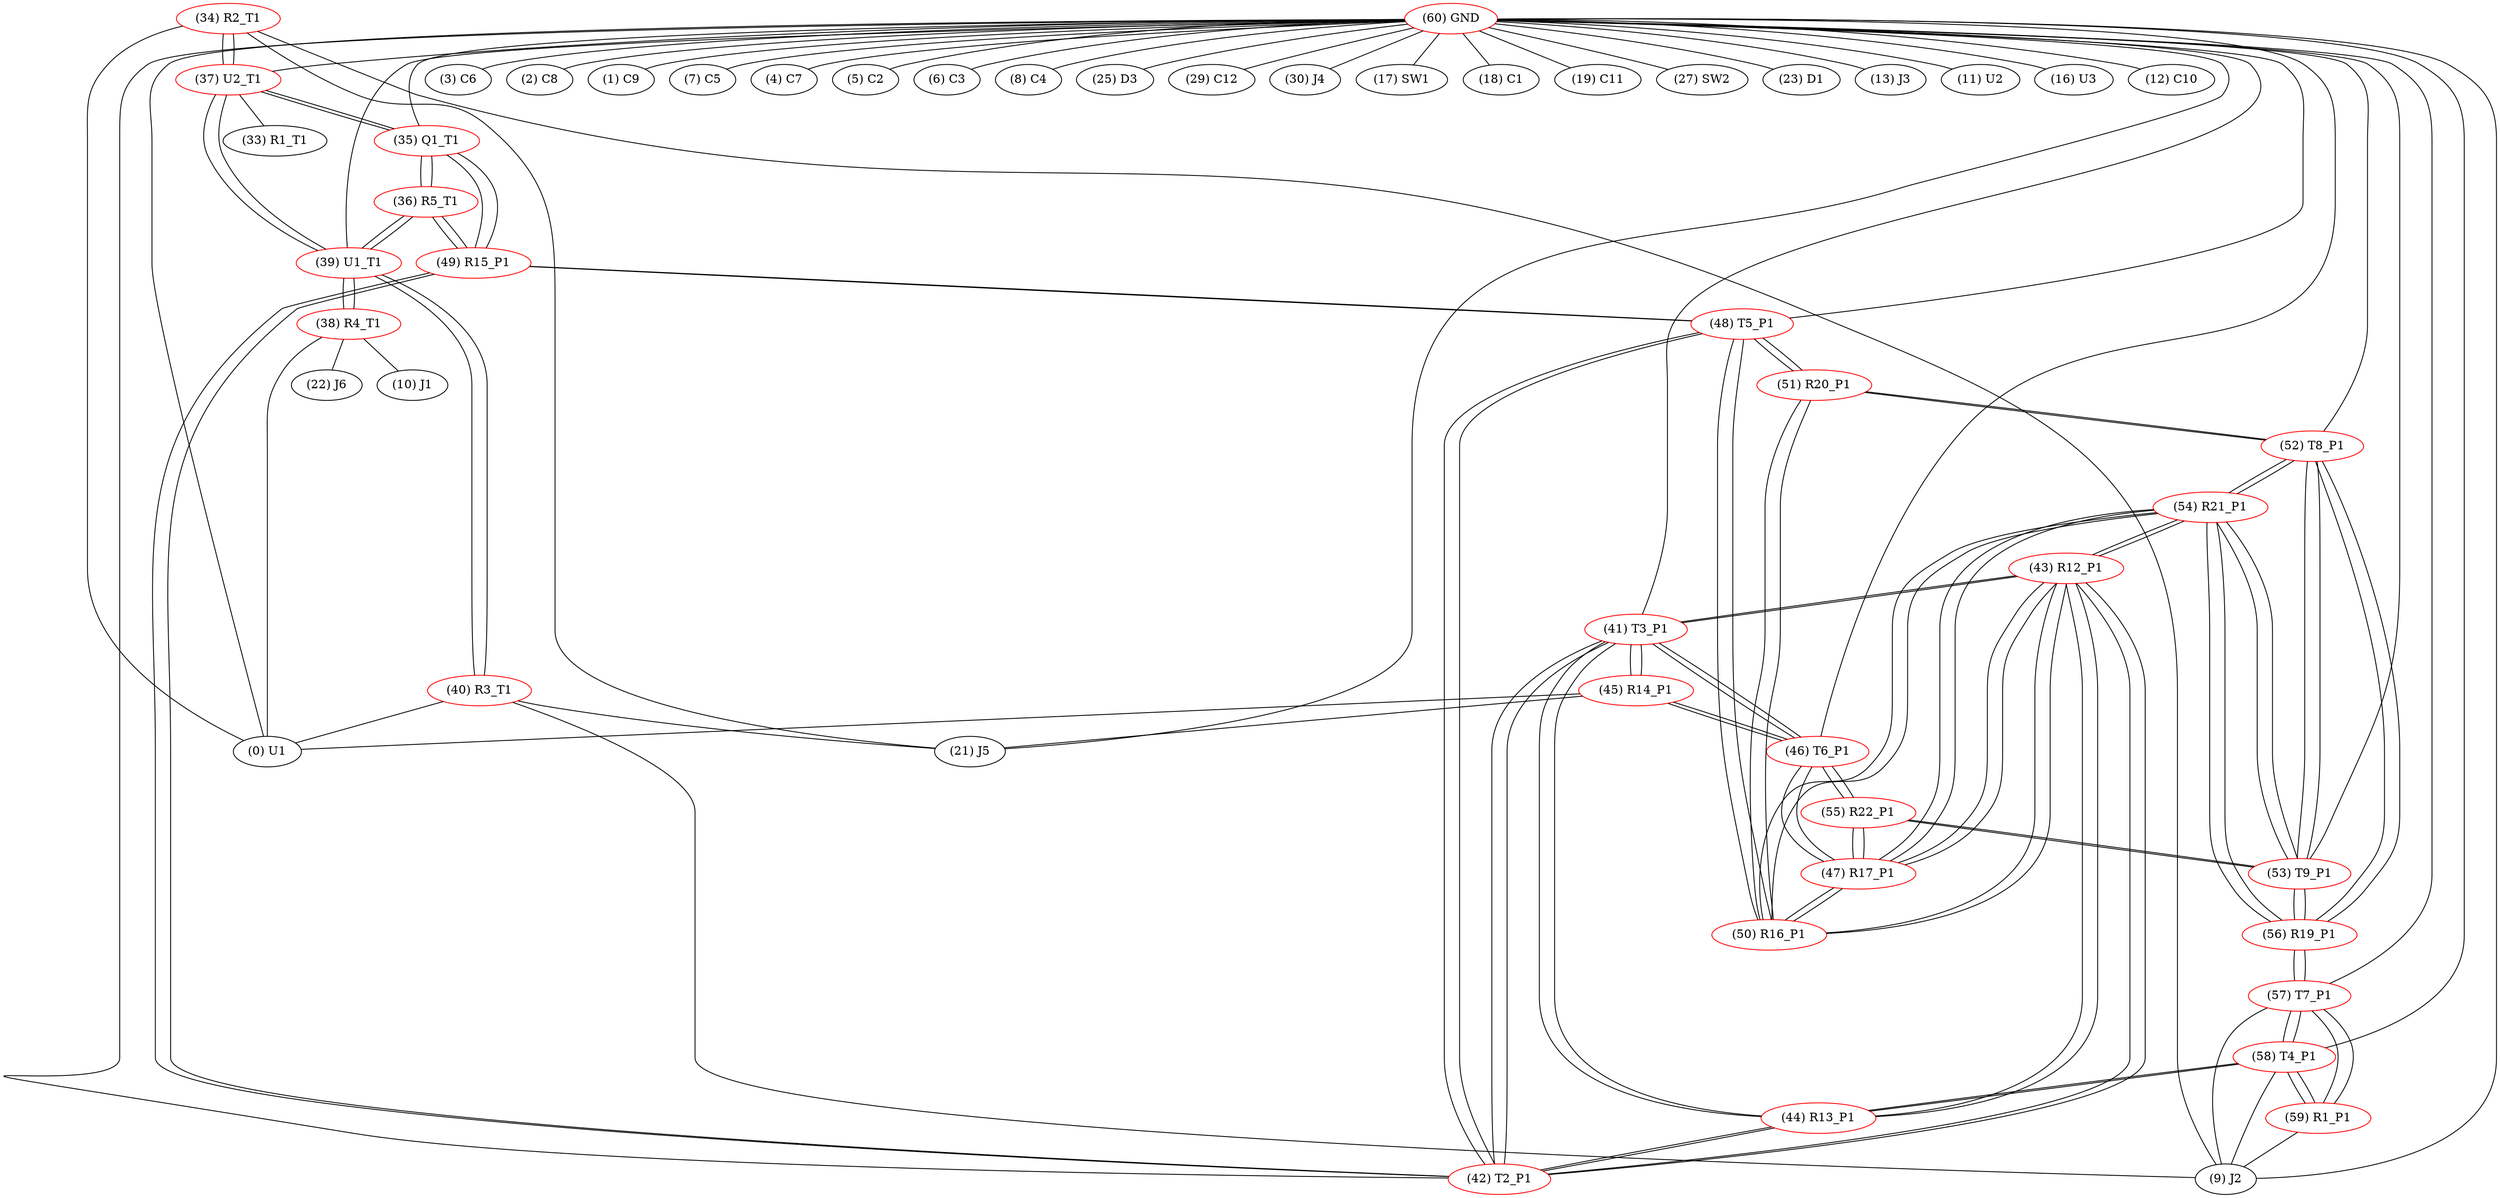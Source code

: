 graph {
	34 [label="(34) R2_T1" color=red]
	21 [label="(21) J5"]
	0 [label="(0) U1"]
	9 [label="(9) J2"]
	37 [label="(37) U2_T1"]
	35 [label="(35) Q1_T1" color=red]
	37 [label="(37) U2_T1"]
	49 [label="(49) R15_P1"]
	36 [label="(36) R5_T1"]
	36 [label="(36) R5_T1" color=red]
	39 [label="(39) U1_T1"]
	49 [label="(49) R15_P1"]
	35 [label="(35) Q1_T1"]
	37 [label="(37) U2_T1" color=red]
	34 [label="(34) R2_T1"]
	39 [label="(39) U1_T1"]
	33 [label="(33) R1_T1"]
	35 [label="(35) Q1_T1"]
	38 [label="(38) R4_T1" color=red]
	0 [label="(0) U1"]
	22 [label="(22) J6"]
	10 [label="(10) J1"]
	39 [label="(39) U1_T1"]
	39 [label="(39) U1_T1" color=red]
	40 [label="(40) R3_T1"]
	38 [label="(38) R4_T1"]
	37 [label="(37) U2_T1"]
	36 [label="(36) R5_T1"]
	40 [label="(40) R3_T1" color=red]
	21 [label="(21) J5"]
	0 [label="(0) U1"]
	9 [label="(9) J2"]
	39 [label="(39) U1_T1"]
	41 [label="(41) T3_P1" color=red]
	45 [label="(45) R14_P1"]
	46 [label="(46) T6_P1"]
	44 [label="(44) R13_P1"]
	43 [label="(43) R12_P1"]
	42 [label="(42) T2_P1"]
	42 [label="(42) T2_P1" color=red]
	44 [label="(44) R13_P1"]
	41 [label="(41) T3_P1"]
	43 [label="(43) R12_P1"]
	48 [label="(48) T5_P1"]
	49 [label="(49) R15_P1"]
	43 [label="(43) R12_P1" color=red]
	54 [label="(54) R21_P1"]
	50 [label="(50) R16_P1"]
	47 [label="(47) R17_P1"]
	44 [label="(44) R13_P1"]
	41 [label="(41) T3_P1"]
	42 [label="(42) T2_P1"]
	44 [label="(44) R13_P1" color=red]
	58 [label="(58) T4_P1"]
	41 [label="(41) T3_P1"]
	43 [label="(43) R12_P1"]
	42 [label="(42) T2_P1"]
	45 [label="(45) R14_P1" color=red]
	0 [label="(0) U1"]
	21 [label="(21) J5"]
	41 [label="(41) T3_P1"]
	46 [label="(46) T6_P1"]
	46 [label="(46) T6_P1" color=red]
	45 [label="(45) R14_P1"]
	41 [label="(41) T3_P1"]
	55 [label="(55) R22_P1"]
	47 [label="(47) R17_P1"]
	47 [label="(47) R17_P1" color=red]
	54 [label="(54) R21_P1"]
	50 [label="(50) R16_P1"]
	43 [label="(43) R12_P1"]
	55 [label="(55) R22_P1"]
	46 [label="(46) T6_P1"]
	48 [label="(48) T5_P1" color=red]
	42 [label="(42) T2_P1"]
	49 [label="(49) R15_P1"]
	50 [label="(50) R16_P1"]
	51 [label="(51) R20_P1"]
	49 [label="(49) R15_P1" color=red]
	36 [label="(36) R5_T1"]
	35 [label="(35) Q1_T1"]
	42 [label="(42) T2_P1"]
	48 [label="(48) T5_P1"]
	50 [label="(50) R16_P1" color=red]
	54 [label="(54) R21_P1"]
	43 [label="(43) R12_P1"]
	47 [label="(47) R17_P1"]
	48 [label="(48) T5_P1"]
	51 [label="(51) R20_P1"]
	51 [label="(51) R20_P1" color=red]
	52 [label="(52) T8_P1"]
	50 [label="(50) R16_P1"]
	48 [label="(48) T5_P1"]
	52 [label="(52) T8_P1" color=red]
	53 [label="(53) T9_P1"]
	54 [label="(54) R21_P1"]
	56 [label="(56) R19_P1"]
	51 [label="(51) R20_P1"]
	53 [label="(53) T9_P1" color=red]
	55 [label="(55) R22_P1"]
	54 [label="(54) R21_P1"]
	52 [label="(52) T8_P1"]
	56 [label="(56) R19_P1"]
	54 [label="(54) R21_P1" color=red]
	50 [label="(50) R16_P1"]
	43 [label="(43) R12_P1"]
	47 [label="(47) R17_P1"]
	53 [label="(53) T9_P1"]
	52 [label="(52) T8_P1"]
	56 [label="(56) R19_P1"]
	55 [label="(55) R22_P1" color=red]
	53 [label="(53) T9_P1"]
	46 [label="(46) T6_P1"]
	47 [label="(47) R17_P1"]
	56 [label="(56) R19_P1" color=red]
	53 [label="(53) T9_P1"]
	54 [label="(54) R21_P1"]
	52 [label="(52) T8_P1"]
	57 [label="(57) T7_P1"]
	57 [label="(57) T7_P1" color=red]
	59 [label="(59) R1_P1"]
	58 [label="(58) T4_P1"]
	9 [label="(9) J2"]
	56 [label="(56) R19_P1"]
	58 [label="(58) T4_P1" color=red]
	44 [label="(44) R13_P1"]
	59 [label="(59) R1_P1"]
	57 [label="(57) T7_P1"]
	9 [label="(9) J2"]
	59 [label="(59) R1_P1" color=red]
	58 [label="(58) T4_P1"]
	57 [label="(57) T7_P1"]
	9 [label="(9) J2"]
	60 [label="(60) GND" color=red]
	3 [label="(3) C6"]
	2 [label="(2) C8"]
	1 [label="(1) C9"]
	21 [label="(21) J5"]
	7 [label="(7) C5"]
	0 [label="(0) U1"]
	4 [label="(4) C7"]
	5 [label="(5) C2"]
	6 [label="(6) C3"]
	8 [label="(8) C4"]
	25 [label="(25) D3"]
	29 [label="(29) C12"]
	30 [label="(30) J4"]
	17 [label="(17) SW1"]
	18 [label="(18) C1"]
	19 [label="(19) C11"]
	9 [label="(9) J2"]
	27 [label="(27) SW2"]
	23 [label="(23) D1"]
	13 [label="(13) J3"]
	11 [label="(11) U2"]
	16 [label="(16) U3"]
	12 [label="(12) C10"]
	35 [label="(35) Q1_T1"]
	37 [label="(37) U2_T1"]
	39 [label="(39) U1_T1"]
	41 [label="(41) T3_P1"]
	58 [label="(58) T4_P1"]
	57 [label="(57) T7_P1"]
	48 [label="(48) T5_P1"]
	53 [label="(53) T9_P1"]
	52 [label="(52) T8_P1"]
	46 [label="(46) T6_P1"]
	42 [label="(42) T2_P1"]
	34 -- 21
	34 -- 0
	34 -- 9
	34 -- 37
	35 -- 37
	35 -- 49
	35 -- 36
	36 -- 39
	36 -- 49
	36 -- 35
	37 -- 34
	37 -- 39
	37 -- 33
	37 -- 35
	38 -- 0
	38 -- 22
	38 -- 10
	38 -- 39
	39 -- 40
	39 -- 38
	39 -- 37
	39 -- 36
	40 -- 21
	40 -- 0
	40 -- 9
	40 -- 39
	41 -- 45
	41 -- 46
	41 -- 44
	41 -- 43
	41 -- 42
	42 -- 44
	42 -- 41
	42 -- 43
	42 -- 48
	42 -- 49
	43 -- 54
	43 -- 50
	43 -- 47
	43 -- 44
	43 -- 41
	43 -- 42
	44 -- 58
	44 -- 41
	44 -- 43
	44 -- 42
	45 -- 0
	45 -- 21
	45 -- 41
	45 -- 46
	46 -- 45
	46 -- 41
	46 -- 55
	46 -- 47
	47 -- 54
	47 -- 50
	47 -- 43
	47 -- 55
	47 -- 46
	48 -- 42
	48 -- 49
	48 -- 50
	48 -- 51
	49 -- 36
	49 -- 35
	49 -- 42
	49 -- 48
	50 -- 54
	50 -- 43
	50 -- 47
	50 -- 48
	50 -- 51
	51 -- 52
	51 -- 50
	51 -- 48
	52 -- 53
	52 -- 54
	52 -- 56
	52 -- 51
	53 -- 55
	53 -- 54
	53 -- 52
	53 -- 56
	54 -- 50
	54 -- 43
	54 -- 47
	54 -- 53
	54 -- 52
	54 -- 56
	55 -- 53
	55 -- 46
	55 -- 47
	56 -- 53
	56 -- 54
	56 -- 52
	56 -- 57
	57 -- 59
	57 -- 58
	57 -- 9
	57 -- 56
	58 -- 44
	58 -- 59
	58 -- 57
	58 -- 9
	59 -- 58
	59 -- 57
	59 -- 9
	60 -- 3
	60 -- 2
	60 -- 1
	60 -- 21
	60 -- 7
	60 -- 0
	60 -- 4
	60 -- 5
	60 -- 6
	60 -- 8
	60 -- 25
	60 -- 29
	60 -- 30
	60 -- 17
	60 -- 18
	60 -- 19
	60 -- 9
	60 -- 27
	60 -- 23
	60 -- 13
	60 -- 11
	60 -- 16
	60 -- 12
	60 -- 35
	60 -- 37
	60 -- 39
	60 -- 41
	60 -- 58
	60 -- 57
	60 -- 48
	60 -- 53
	60 -- 52
	60 -- 46
	60 -- 42
}